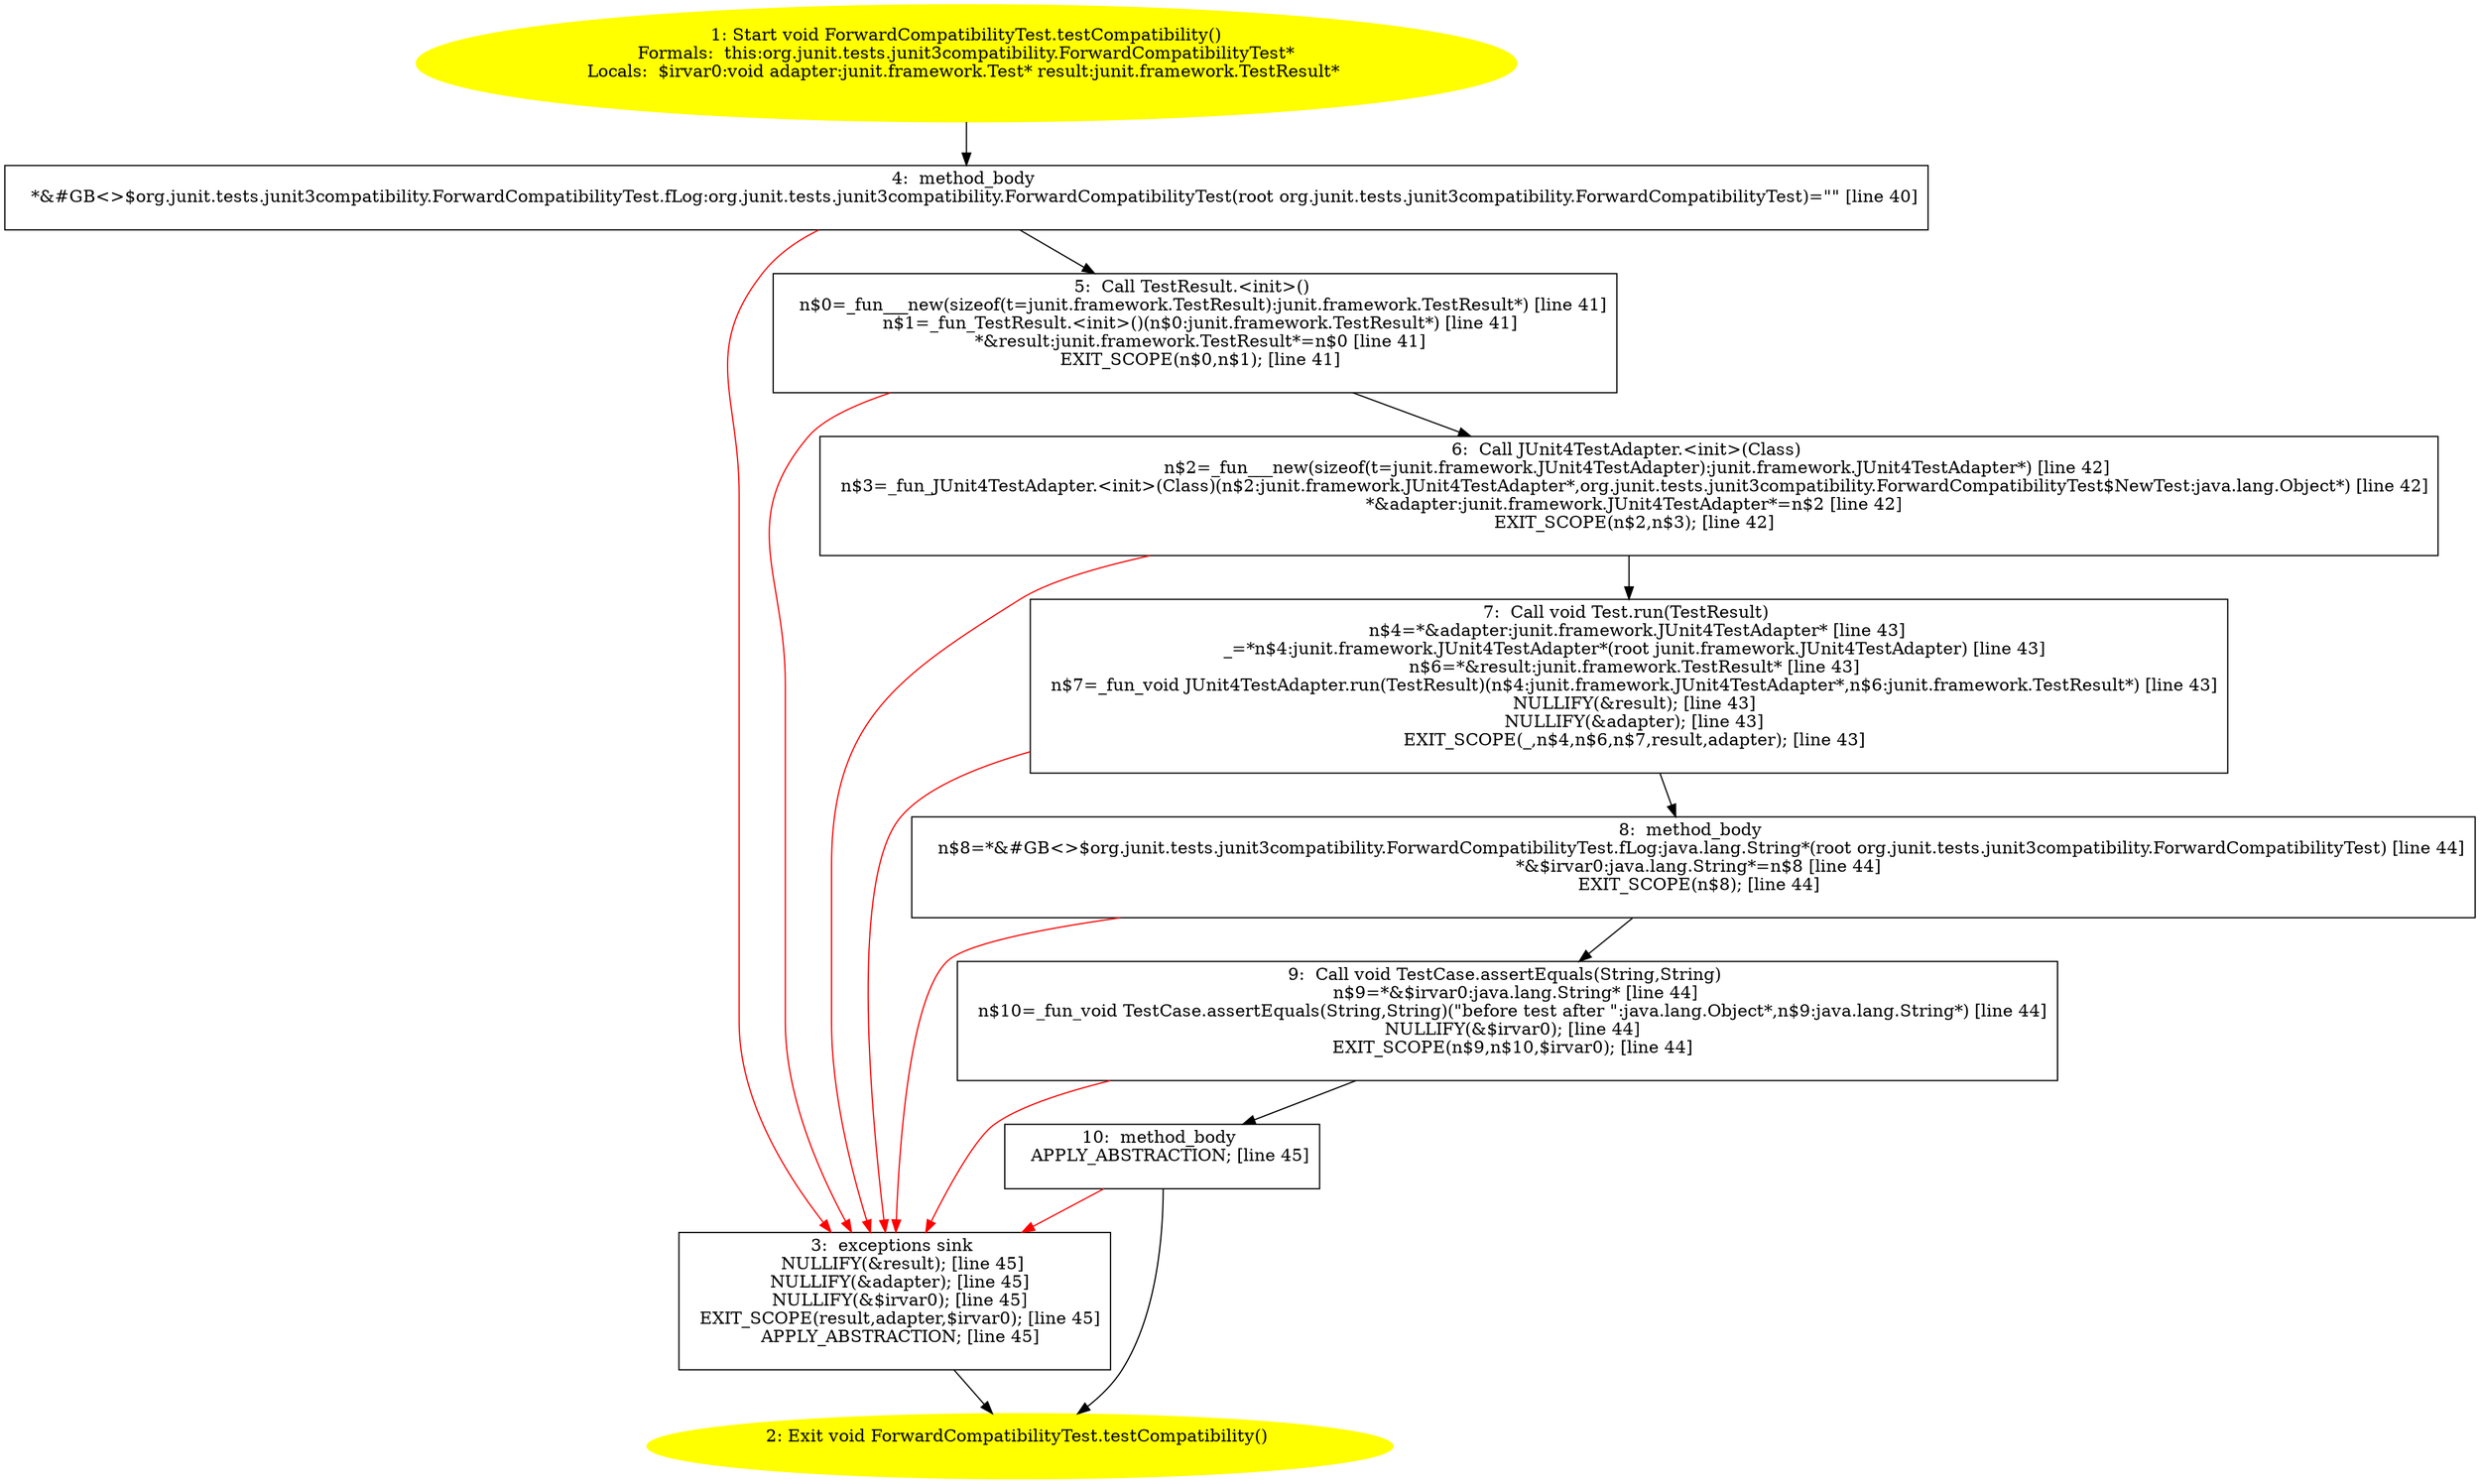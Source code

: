 /* @generated */
digraph cfg {
"org.junit.tests.junit3compatibility.ForwardCompatibilityTest.testCompatibility():void.5712070d629e0ca9eca410fe3f9fff55_1" [label="1: Start void ForwardCompatibilityTest.testCompatibility()\nFormals:  this:org.junit.tests.junit3compatibility.ForwardCompatibilityTest*\nLocals:  $irvar0:void adapter:junit.framework.Test* result:junit.framework.TestResult* \n  " color=yellow style=filled]
	

	 "org.junit.tests.junit3compatibility.ForwardCompatibilityTest.testCompatibility():void.5712070d629e0ca9eca410fe3f9fff55_1" -> "org.junit.tests.junit3compatibility.ForwardCompatibilityTest.testCompatibility():void.5712070d629e0ca9eca410fe3f9fff55_4" ;
"org.junit.tests.junit3compatibility.ForwardCompatibilityTest.testCompatibility():void.5712070d629e0ca9eca410fe3f9fff55_2" [label="2: Exit void ForwardCompatibilityTest.testCompatibility() \n  " color=yellow style=filled]
	

"org.junit.tests.junit3compatibility.ForwardCompatibilityTest.testCompatibility():void.5712070d629e0ca9eca410fe3f9fff55_3" [label="3:  exceptions sink \n   NULLIFY(&result); [line 45]\n  NULLIFY(&adapter); [line 45]\n  NULLIFY(&$irvar0); [line 45]\n  EXIT_SCOPE(result,adapter,$irvar0); [line 45]\n  APPLY_ABSTRACTION; [line 45]\n " shape="box"]
	

	 "org.junit.tests.junit3compatibility.ForwardCompatibilityTest.testCompatibility():void.5712070d629e0ca9eca410fe3f9fff55_3" -> "org.junit.tests.junit3compatibility.ForwardCompatibilityTest.testCompatibility():void.5712070d629e0ca9eca410fe3f9fff55_2" ;
"org.junit.tests.junit3compatibility.ForwardCompatibilityTest.testCompatibility():void.5712070d629e0ca9eca410fe3f9fff55_4" [label="4:  method_body \n   *&#GB<>$org.junit.tests.junit3compatibility.ForwardCompatibilityTest.fLog:org.junit.tests.junit3compatibility.ForwardCompatibilityTest(root org.junit.tests.junit3compatibility.ForwardCompatibilityTest)=\"\" [line 40]\n " shape="box"]
	

	 "org.junit.tests.junit3compatibility.ForwardCompatibilityTest.testCompatibility():void.5712070d629e0ca9eca410fe3f9fff55_4" -> "org.junit.tests.junit3compatibility.ForwardCompatibilityTest.testCompatibility():void.5712070d629e0ca9eca410fe3f9fff55_5" ;
	 "org.junit.tests.junit3compatibility.ForwardCompatibilityTest.testCompatibility():void.5712070d629e0ca9eca410fe3f9fff55_4" -> "org.junit.tests.junit3compatibility.ForwardCompatibilityTest.testCompatibility():void.5712070d629e0ca9eca410fe3f9fff55_3" [color="red" ];
"org.junit.tests.junit3compatibility.ForwardCompatibilityTest.testCompatibility():void.5712070d629e0ca9eca410fe3f9fff55_5" [label="5:  Call TestResult.<init>() \n   n$0=_fun___new(sizeof(t=junit.framework.TestResult):junit.framework.TestResult*) [line 41]\n  n$1=_fun_TestResult.<init>()(n$0:junit.framework.TestResult*) [line 41]\n  *&result:junit.framework.TestResult*=n$0 [line 41]\n  EXIT_SCOPE(n$0,n$1); [line 41]\n " shape="box"]
	

	 "org.junit.tests.junit3compatibility.ForwardCompatibilityTest.testCompatibility():void.5712070d629e0ca9eca410fe3f9fff55_5" -> "org.junit.tests.junit3compatibility.ForwardCompatibilityTest.testCompatibility():void.5712070d629e0ca9eca410fe3f9fff55_6" ;
	 "org.junit.tests.junit3compatibility.ForwardCompatibilityTest.testCompatibility():void.5712070d629e0ca9eca410fe3f9fff55_5" -> "org.junit.tests.junit3compatibility.ForwardCompatibilityTest.testCompatibility():void.5712070d629e0ca9eca410fe3f9fff55_3" [color="red" ];
"org.junit.tests.junit3compatibility.ForwardCompatibilityTest.testCompatibility():void.5712070d629e0ca9eca410fe3f9fff55_6" [label="6:  Call JUnit4TestAdapter.<init>(Class) \n   n$2=_fun___new(sizeof(t=junit.framework.JUnit4TestAdapter):junit.framework.JUnit4TestAdapter*) [line 42]\n  n$3=_fun_JUnit4TestAdapter.<init>(Class)(n$2:junit.framework.JUnit4TestAdapter*,org.junit.tests.junit3compatibility.ForwardCompatibilityTest$NewTest:java.lang.Object*) [line 42]\n  *&adapter:junit.framework.JUnit4TestAdapter*=n$2 [line 42]\n  EXIT_SCOPE(n$2,n$3); [line 42]\n " shape="box"]
	

	 "org.junit.tests.junit3compatibility.ForwardCompatibilityTest.testCompatibility():void.5712070d629e0ca9eca410fe3f9fff55_6" -> "org.junit.tests.junit3compatibility.ForwardCompatibilityTest.testCompatibility():void.5712070d629e0ca9eca410fe3f9fff55_7" ;
	 "org.junit.tests.junit3compatibility.ForwardCompatibilityTest.testCompatibility():void.5712070d629e0ca9eca410fe3f9fff55_6" -> "org.junit.tests.junit3compatibility.ForwardCompatibilityTest.testCompatibility():void.5712070d629e0ca9eca410fe3f9fff55_3" [color="red" ];
"org.junit.tests.junit3compatibility.ForwardCompatibilityTest.testCompatibility():void.5712070d629e0ca9eca410fe3f9fff55_7" [label="7:  Call void Test.run(TestResult) \n   n$4=*&adapter:junit.framework.JUnit4TestAdapter* [line 43]\n  _=*n$4:junit.framework.JUnit4TestAdapter*(root junit.framework.JUnit4TestAdapter) [line 43]\n  n$6=*&result:junit.framework.TestResult* [line 43]\n  n$7=_fun_void JUnit4TestAdapter.run(TestResult)(n$4:junit.framework.JUnit4TestAdapter*,n$6:junit.framework.TestResult*) [line 43]\n  NULLIFY(&result); [line 43]\n  NULLIFY(&adapter); [line 43]\n  EXIT_SCOPE(_,n$4,n$6,n$7,result,adapter); [line 43]\n " shape="box"]
	

	 "org.junit.tests.junit3compatibility.ForwardCompatibilityTest.testCompatibility():void.5712070d629e0ca9eca410fe3f9fff55_7" -> "org.junit.tests.junit3compatibility.ForwardCompatibilityTest.testCompatibility():void.5712070d629e0ca9eca410fe3f9fff55_8" ;
	 "org.junit.tests.junit3compatibility.ForwardCompatibilityTest.testCompatibility():void.5712070d629e0ca9eca410fe3f9fff55_7" -> "org.junit.tests.junit3compatibility.ForwardCompatibilityTest.testCompatibility():void.5712070d629e0ca9eca410fe3f9fff55_3" [color="red" ];
"org.junit.tests.junit3compatibility.ForwardCompatibilityTest.testCompatibility():void.5712070d629e0ca9eca410fe3f9fff55_8" [label="8:  method_body \n   n$8=*&#GB<>$org.junit.tests.junit3compatibility.ForwardCompatibilityTest.fLog:java.lang.String*(root org.junit.tests.junit3compatibility.ForwardCompatibilityTest) [line 44]\n  *&$irvar0:java.lang.String*=n$8 [line 44]\n  EXIT_SCOPE(n$8); [line 44]\n " shape="box"]
	

	 "org.junit.tests.junit3compatibility.ForwardCompatibilityTest.testCompatibility():void.5712070d629e0ca9eca410fe3f9fff55_8" -> "org.junit.tests.junit3compatibility.ForwardCompatibilityTest.testCompatibility():void.5712070d629e0ca9eca410fe3f9fff55_9" ;
	 "org.junit.tests.junit3compatibility.ForwardCompatibilityTest.testCompatibility():void.5712070d629e0ca9eca410fe3f9fff55_8" -> "org.junit.tests.junit3compatibility.ForwardCompatibilityTest.testCompatibility():void.5712070d629e0ca9eca410fe3f9fff55_3" [color="red" ];
"org.junit.tests.junit3compatibility.ForwardCompatibilityTest.testCompatibility():void.5712070d629e0ca9eca410fe3f9fff55_9" [label="9:  Call void TestCase.assertEquals(String,String) \n   n$9=*&$irvar0:java.lang.String* [line 44]\n  n$10=_fun_void TestCase.assertEquals(String,String)(\"before test after \":java.lang.Object*,n$9:java.lang.String*) [line 44]\n  NULLIFY(&$irvar0); [line 44]\n  EXIT_SCOPE(n$9,n$10,$irvar0); [line 44]\n " shape="box"]
	

	 "org.junit.tests.junit3compatibility.ForwardCompatibilityTest.testCompatibility():void.5712070d629e0ca9eca410fe3f9fff55_9" -> "org.junit.tests.junit3compatibility.ForwardCompatibilityTest.testCompatibility():void.5712070d629e0ca9eca410fe3f9fff55_10" ;
	 "org.junit.tests.junit3compatibility.ForwardCompatibilityTest.testCompatibility():void.5712070d629e0ca9eca410fe3f9fff55_9" -> "org.junit.tests.junit3compatibility.ForwardCompatibilityTest.testCompatibility():void.5712070d629e0ca9eca410fe3f9fff55_3" [color="red" ];
"org.junit.tests.junit3compatibility.ForwardCompatibilityTest.testCompatibility():void.5712070d629e0ca9eca410fe3f9fff55_10" [label="10:  method_body \n   APPLY_ABSTRACTION; [line 45]\n " shape="box"]
	

	 "org.junit.tests.junit3compatibility.ForwardCompatibilityTest.testCompatibility():void.5712070d629e0ca9eca410fe3f9fff55_10" -> "org.junit.tests.junit3compatibility.ForwardCompatibilityTest.testCompatibility():void.5712070d629e0ca9eca410fe3f9fff55_2" ;
	 "org.junit.tests.junit3compatibility.ForwardCompatibilityTest.testCompatibility():void.5712070d629e0ca9eca410fe3f9fff55_10" -> "org.junit.tests.junit3compatibility.ForwardCompatibilityTest.testCompatibility():void.5712070d629e0ca9eca410fe3f9fff55_3" [color="red" ];
}
